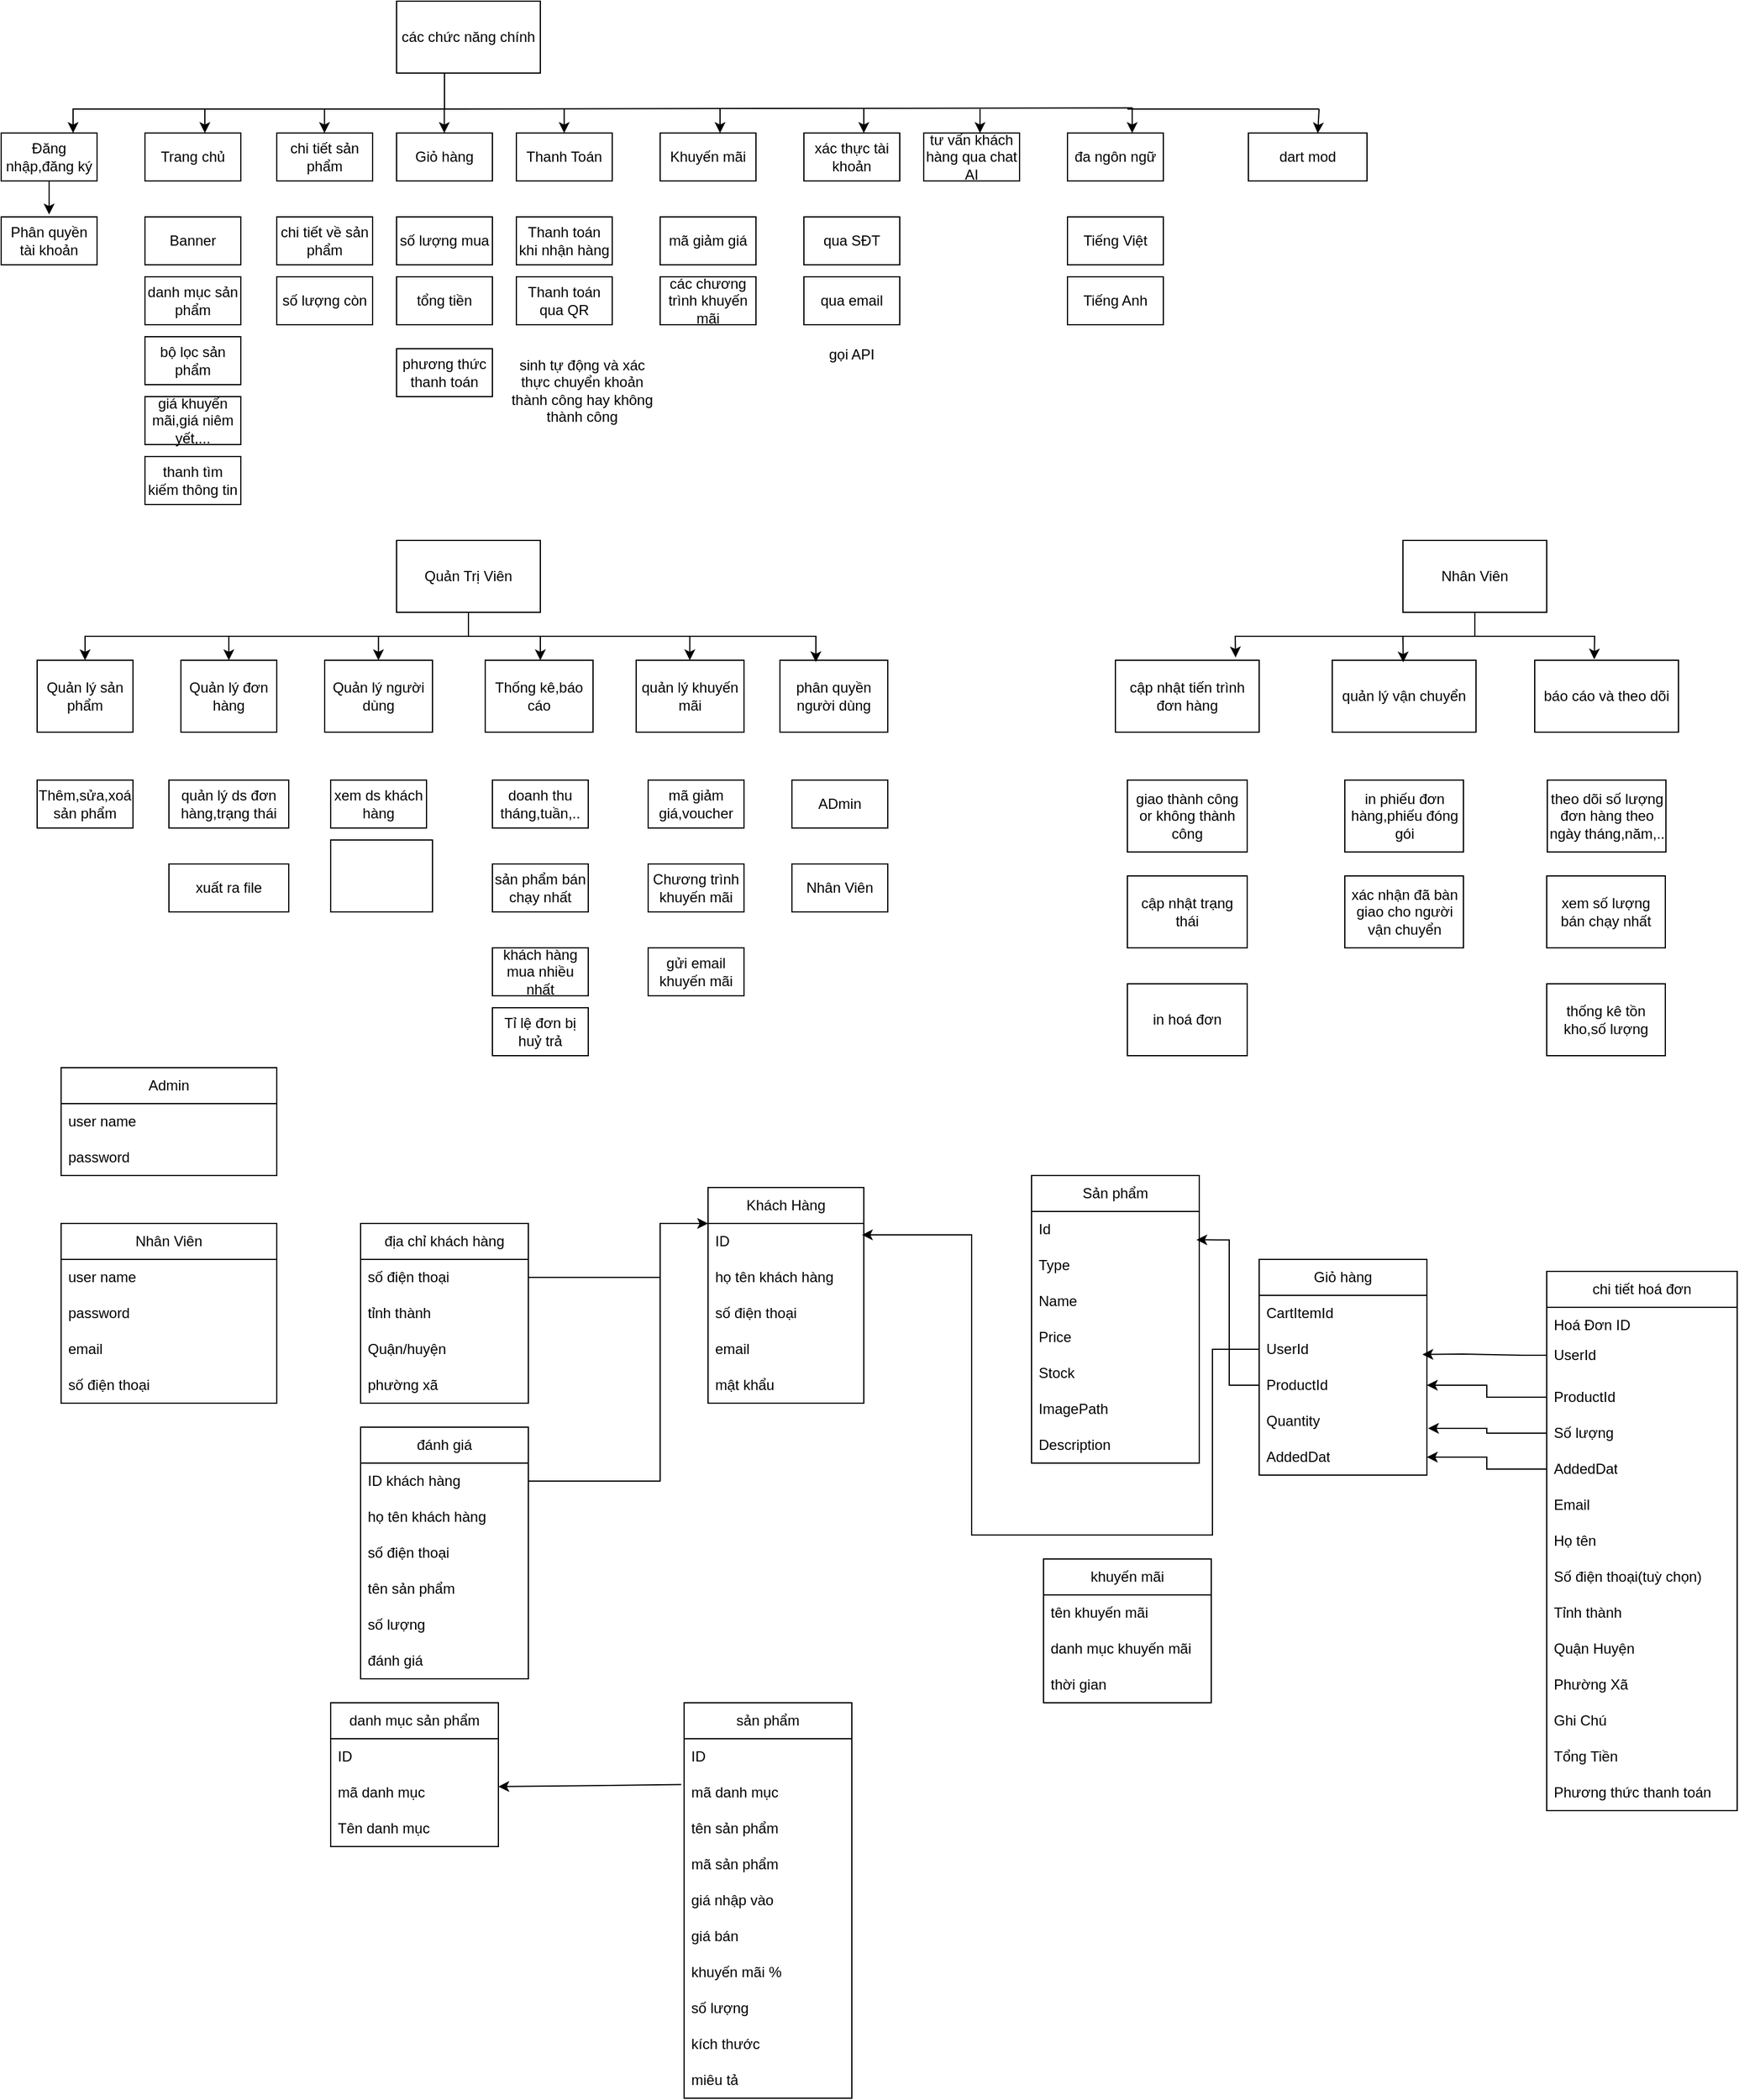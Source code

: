<mxfile version="27.0.5">
  <diagram name="Trang-1" id="DA8XxobaJN7e4e3qjVVK">
    <mxGraphModel dx="973" dy="526" grid="1" gridSize="10" guides="1" tooltips="1" connect="1" arrows="1" fold="1" page="1" pageScale="1" pageWidth="827" pageHeight="1169" math="0" shadow="0">
      <root>
        <mxCell id="0" />
        <mxCell id="1" parent="0" />
        <mxCell id="ikc5uOmZfoEPTO79Nt4_-1" value="các chức năng chính" style="rounded=0;whiteSpace=wrap;html=1;" parent="1" vertex="1">
          <mxGeometry x="340" y="90" width="120" height="60" as="geometry" />
        </mxCell>
        <mxCell id="ikc5uOmZfoEPTO79Nt4_-2" value="Đăng nhập,đăng ký" style="rounded=0;whiteSpace=wrap;html=1;" parent="1" vertex="1">
          <mxGeometry x="10" y="200" width="80" height="40" as="geometry" />
        </mxCell>
        <mxCell id="ikc5uOmZfoEPTO79Nt4_-3" value="" style="endArrow=classic;html=1;rounded=0;entryX=0.75;entryY=0;entryDx=0;entryDy=0;exitX=0.25;exitY=1;exitDx=0;exitDy=0;" parent="1" target="ikc5uOmZfoEPTO79Nt4_-2" edge="1">
          <mxGeometry width="50" height="50" relative="1" as="geometry">
            <mxPoint x="380" y="150" as="sourcePoint" />
            <mxPoint x="70" y="180" as="targetPoint" />
            <Array as="points">
              <mxPoint x="380" y="180" />
              <mxPoint x="70" y="180" />
            </Array>
          </mxGeometry>
        </mxCell>
        <mxCell id="ikc5uOmZfoEPTO79Nt4_-5" value="Phân quyền tài khoản" style="rounded=0;whiteSpace=wrap;html=1;" parent="1" vertex="1">
          <mxGeometry x="10" y="270" width="80" height="40" as="geometry" />
        </mxCell>
        <mxCell id="ikc5uOmZfoEPTO79Nt4_-6" value="" style="endArrow=classic;html=1;rounded=0;exitX=0.5;exitY=1;exitDx=0;exitDy=0;" parent="1" source="ikc5uOmZfoEPTO79Nt4_-2" edge="1">
          <mxGeometry width="50" height="50" relative="1" as="geometry">
            <mxPoint x="50" y="260" as="sourcePoint" />
            <mxPoint x="50" y="268" as="targetPoint" />
          </mxGeometry>
        </mxCell>
        <mxCell id="ikc5uOmZfoEPTO79Nt4_-7" value="Trang chủ" style="rounded=0;whiteSpace=wrap;html=1;" parent="1" vertex="1">
          <mxGeometry x="130" y="200" width="80" height="40" as="geometry" />
        </mxCell>
        <mxCell id="ikc5uOmZfoEPTO79Nt4_-9" value="" style="endArrow=classic;html=1;rounded=0;exitX=0.5;exitY=1;exitDx=0;exitDy=0;" parent="1" edge="1">
          <mxGeometry width="50" height="50" relative="1" as="geometry">
            <mxPoint x="180" y="180" as="sourcePoint" />
            <mxPoint x="180" y="200" as="targetPoint" />
          </mxGeometry>
        </mxCell>
        <mxCell id="ikc5uOmZfoEPTO79Nt4_-10" value="Banner" style="rounded=0;whiteSpace=wrap;html=1;" parent="1" vertex="1">
          <mxGeometry x="130" y="270" width="80" height="40" as="geometry" />
        </mxCell>
        <mxCell id="ikc5uOmZfoEPTO79Nt4_-11" value="danh mục sản phẩm" style="rounded=0;whiteSpace=wrap;html=1;" parent="1" vertex="1">
          <mxGeometry x="130" y="320" width="80" height="40" as="geometry" />
        </mxCell>
        <mxCell id="ikc5uOmZfoEPTO79Nt4_-12" value="bộ lọc sản phẩm" style="rounded=0;whiteSpace=wrap;html=1;" parent="1" vertex="1">
          <mxGeometry x="130" y="370" width="80" height="40" as="geometry" />
        </mxCell>
        <mxCell id="ikc5uOmZfoEPTO79Nt4_-13" value="thanh tìm kiếm thông tin" style="rounded=0;whiteSpace=wrap;html=1;" parent="1" vertex="1">
          <mxGeometry x="130" y="470" width="80" height="40" as="geometry" />
        </mxCell>
        <mxCell id="ikc5uOmZfoEPTO79Nt4_-14" value="chi tiết sản phẩm" style="rounded=0;whiteSpace=wrap;html=1;" parent="1" vertex="1">
          <mxGeometry x="240" y="200" width="80" height="40" as="geometry" />
        </mxCell>
        <mxCell id="ikc5uOmZfoEPTO79Nt4_-15" value="chi tiết về sản phẩm" style="rounded=0;whiteSpace=wrap;html=1;" parent="1" vertex="1">
          <mxGeometry x="240" y="270" width="80" height="40" as="geometry" />
        </mxCell>
        <mxCell id="ikc5uOmZfoEPTO79Nt4_-16" value="giá khuyến mãi,giá niêm yết,..." style="rounded=0;whiteSpace=wrap;html=1;" parent="1" vertex="1">
          <mxGeometry x="130" y="420" width="80" height="40" as="geometry" />
        </mxCell>
        <mxCell id="ikc5uOmZfoEPTO79Nt4_-17" value="số lượng còn" style="rounded=0;whiteSpace=wrap;html=1;" parent="1" vertex="1">
          <mxGeometry x="240" y="320" width="80" height="40" as="geometry" />
        </mxCell>
        <mxCell id="ikc5uOmZfoEPTO79Nt4_-19" value="Thanh Toán" style="rounded=0;whiteSpace=wrap;html=1;" parent="1" vertex="1">
          <mxGeometry x="440" y="200" width="80" height="40" as="geometry" />
        </mxCell>
        <mxCell id="ikc5uOmZfoEPTO79Nt4_-20" value="Thanh toán khi nhận hàng" style="rounded=0;whiteSpace=wrap;html=1;" parent="1" vertex="1">
          <mxGeometry x="440" y="270" width="80" height="40" as="geometry" />
        </mxCell>
        <mxCell id="ikc5uOmZfoEPTO79Nt4_-21" value="Thanh toán qua QR" style="rounded=0;whiteSpace=wrap;html=1;" parent="1" vertex="1">
          <mxGeometry x="440" y="320" width="80" height="40" as="geometry" />
        </mxCell>
        <mxCell id="ikc5uOmZfoEPTO79Nt4_-22" value="Giỏ hàng" style="rounded=0;whiteSpace=wrap;html=1;" parent="1" vertex="1">
          <mxGeometry x="340" y="200" width="80" height="40" as="geometry" />
        </mxCell>
        <mxCell id="ikc5uOmZfoEPTO79Nt4_-23" value="số lượng mua" style="rounded=0;whiteSpace=wrap;html=1;" parent="1" vertex="1">
          <mxGeometry x="340" y="270" width="80" height="40" as="geometry" />
        </mxCell>
        <mxCell id="ikc5uOmZfoEPTO79Nt4_-24" value="tổng tiền" style="rounded=0;whiteSpace=wrap;html=1;" parent="1" vertex="1">
          <mxGeometry x="340" y="320" width="80" height="40" as="geometry" />
        </mxCell>
        <mxCell id="ikc5uOmZfoEPTO79Nt4_-25" value="phương thức thanh toán" style="rounded=0;whiteSpace=wrap;html=1;" parent="1" vertex="1">
          <mxGeometry x="340" y="380" width="80" height="40" as="geometry" />
        </mxCell>
        <mxCell id="ikc5uOmZfoEPTO79Nt4_-26" value="" style="endArrow=classic;html=1;rounded=0;exitX=0.5;exitY=1;exitDx=0;exitDy=0;" parent="1" edge="1">
          <mxGeometry width="50" height="50" relative="1" as="geometry">
            <mxPoint x="279.83" y="180" as="sourcePoint" />
            <mxPoint x="279.83" y="200" as="targetPoint" />
          </mxGeometry>
        </mxCell>
        <mxCell id="ikc5uOmZfoEPTO79Nt4_-27" value="" style="endArrow=classic;html=1;rounded=0;exitX=0.5;exitY=1;exitDx=0;exitDy=0;" parent="1" edge="1">
          <mxGeometry width="50" height="50" relative="1" as="geometry">
            <mxPoint x="379.83" y="180" as="sourcePoint" />
            <mxPoint x="379.83" y="200" as="targetPoint" />
          </mxGeometry>
        </mxCell>
        <mxCell id="ikc5uOmZfoEPTO79Nt4_-28" value="" style="endArrow=classic;html=1;rounded=0;entryX=0.625;entryY=0.025;entryDx=0;entryDy=0;entryPerimeter=0;" parent="1" edge="1">
          <mxGeometry width="50" height="50" relative="1" as="geometry">
            <mxPoint x="380" y="180" as="sourcePoint" />
            <mxPoint x="954" y="200" as="targetPoint" />
            <Array as="points">
              <mxPoint x="954" y="179" />
            </Array>
          </mxGeometry>
        </mxCell>
        <mxCell id="ikc5uOmZfoEPTO79Nt4_-29" value="" style="endArrow=classic;html=1;rounded=0;exitX=0.5;exitY=1;exitDx=0;exitDy=0;" parent="1" edge="1">
          <mxGeometry width="50" height="50" relative="1" as="geometry">
            <mxPoint x="479.9" y="180" as="sourcePoint" />
            <mxPoint x="479.9" y="200" as="targetPoint" />
          </mxGeometry>
        </mxCell>
        <mxCell id="ikc5uOmZfoEPTO79Nt4_-30" value="Khuyến mãi" style="rounded=0;whiteSpace=wrap;html=1;" parent="1" vertex="1">
          <mxGeometry x="560" y="200" width="80" height="40" as="geometry" />
        </mxCell>
        <mxCell id="ikc5uOmZfoEPTO79Nt4_-31" value="mã giảm giá" style="rounded=0;whiteSpace=wrap;html=1;" parent="1" vertex="1">
          <mxGeometry x="560" y="270" width="80" height="40" as="geometry" />
        </mxCell>
        <mxCell id="ikc5uOmZfoEPTO79Nt4_-32" value="các chương trình khuyến mãi" style="rounded=0;whiteSpace=wrap;html=1;" parent="1" vertex="1">
          <mxGeometry x="560" y="320" width="80" height="40" as="geometry" />
        </mxCell>
        <mxCell id="ikc5uOmZfoEPTO79Nt4_-33" value="" style="endArrow=classic;html=1;rounded=0;exitX=0.5;exitY=1;exitDx=0;exitDy=0;" parent="1" edge="1">
          <mxGeometry width="50" height="50" relative="1" as="geometry">
            <mxPoint x="610" y="180" as="sourcePoint" />
            <mxPoint x="610" y="200" as="targetPoint" />
          </mxGeometry>
        </mxCell>
        <mxCell id="ikc5uOmZfoEPTO79Nt4_-34" value="xác thực tài khoản" style="rounded=0;whiteSpace=wrap;html=1;" parent="1" vertex="1">
          <mxGeometry x="680" y="200" width="80" height="40" as="geometry" />
        </mxCell>
        <mxCell id="ikc5uOmZfoEPTO79Nt4_-35" value="tư vấn khách hàng qua chat AI" style="rounded=0;whiteSpace=wrap;html=1;" parent="1" vertex="1">
          <mxGeometry x="780" y="200" width="80" height="40" as="geometry" />
        </mxCell>
        <mxCell id="ikc5uOmZfoEPTO79Nt4_-36" value="" style="endArrow=classic;html=1;rounded=0;exitX=0.5;exitY=1;exitDx=0;exitDy=0;" parent="1" edge="1">
          <mxGeometry width="50" height="50" relative="1" as="geometry">
            <mxPoint x="730" y="180" as="sourcePoint" />
            <mxPoint x="730" y="200" as="targetPoint" />
          </mxGeometry>
        </mxCell>
        <mxCell id="ikc5uOmZfoEPTO79Nt4_-37" value="qua SĐT" style="rounded=0;whiteSpace=wrap;html=1;" parent="1" vertex="1">
          <mxGeometry x="680" y="270" width="80" height="40" as="geometry" />
        </mxCell>
        <mxCell id="ikc5uOmZfoEPTO79Nt4_-38" value="qua email" style="rounded=0;whiteSpace=wrap;html=1;" parent="1" vertex="1">
          <mxGeometry x="680" y="320" width="80" height="40" as="geometry" />
        </mxCell>
        <mxCell id="ikc5uOmZfoEPTO79Nt4_-39" value="Quản Trị Viên" style="rounded=0;whiteSpace=wrap;html=1;" parent="1" vertex="1">
          <mxGeometry x="340" y="540" width="120" height="60" as="geometry" />
        </mxCell>
        <mxCell id="ikc5uOmZfoEPTO79Nt4_-40" value="Quản lý sản phẩm" style="rounded=0;whiteSpace=wrap;html=1;" parent="1" vertex="1">
          <mxGeometry x="40" y="640" width="80" height="60" as="geometry" />
        </mxCell>
        <mxCell id="ikc5uOmZfoEPTO79Nt4_-41" value="Quản lý đơn hàng" style="rounded=0;whiteSpace=wrap;html=1;" parent="1" vertex="1">
          <mxGeometry x="160" y="640" width="80" height="60" as="geometry" />
        </mxCell>
        <mxCell id="ikc5uOmZfoEPTO79Nt4_-42" value="Quản lý người dùng" style="rounded=0;whiteSpace=wrap;html=1;" parent="1" vertex="1">
          <mxGeometry x="280" y="640" width="90" height="60" as="geometry" />
        </mxCell>
        <mxCell id="ikc5uOmZfoEPTO79Nt4_-43" value="Thống kê,báo cáo" style="rounded=0;whiteSpace=wrap;html=1;" parent="1" vertex="1">
          <mxGeometry x="414" y="640" width="90" height="60" as="geometry" />
        </mxCell>
        <mxCell id="ikc5uOmZfoEPTO79Nt4_-44" value="Thêm,sửa,xoá sản phẩm" style="rounded=0;whiteSpace=wrap;html=1;" parent="1" vertex="1">
          <mxGeometry x="40" y="740" width="80" height="40" as="geometry" />
        </mxCell>
        <mxCell id="ikc5uOmZfoEPTO79Nt4_-45" value="quản lý ds đơn hàng,trạng thái" style="rounded=0;whiteSpace=wrap;html=1;" parent="1" vertex="1">
          <mxGeometry x="150" y="740" width="100" height="40" as="geometry" />
        </mxCell>
        <mxCell id="ikc5uOmZfoEPTO79Nt4_-46" value="xuất ra file" style="rounded=0;whiteSpace=wrap;html=1;" parent="1" vertex="1">
          <mxGeometry x="150" y="810" width="100" height="40" as="geometry" />
        </mxCell>
        <mxCell id="ikc5uOmZfoEPTO79Nt4_-47" value="xem ds khách hàng" style="rounded=0;whiteSpace=wrap;html=1;" parent="1" vertex="1">
          <mxGeometry x="285" y="740" width="80" height="40" as="geometry" />
        </mxCell>
        <mxCell id="ikc5uOmZfoEPTO79Nt4_-48" value="gửi email khuyến mãi" style="rounded=0;whiteSpace=wrap;html=1;" parent="1" vertex="1">
          <mxGeometry x="550" y="880" width="80" height="40" as="geometry" />
        </mxCell>
        <mxCell id="ikc5uOmZfoEPTO79Nt4_-49" value="phân quyền người dùng" style="rounded=0;whiteSpace=wrap;html=1;" parent="1" vertex="1">
          <mxGeometry x="660" y="640" width="90" height="60" as="geometry" />
        </mxCell>
        <mxCell id="ikc5uOmZfoEPTO79Nt4_-50" value="doanh thu tháng,tuần,.." style="rounded=0;whiteSpace=wrap;html=1;" parent="1" vertex="1">
          <mxGeometry x="420" y="740" width="80" height="40" as="geometry" />
        </mxCell>
        <mxCell id="ikc5uOmZfoEPTO79Nt4_-51" value="sản phẩm bán chạy nhất" style="rounded=0;whiteSpace=wrap;html=1;" parent="1" vertex="1">
          <mxGeometry x="420" y="810" width="80" height="40" as="geometry" />
        </mxCell>
        <mxCell id="ikc5uOmZfoEPTO79Nt4_-52" value="Tỉ lệ đơn bị huỷ trả" style="rounded=0;whiteSpace=wrap;html=1;" parent="1" vertex="1">
          <mxGeometry x="420" y="930" width="80" height="40" as="geometry" />
        </mxCell>
        <mxCell id="ikc5uOmZfoEPTO79Nt4_-53" value="khách hàng mua nhiều nhất" style="rounded=0;whiteSpace=wrap;html=1;" parent="1" vertex="1">
          <mxGeometry x="420" y="880" width="80" height="40" as="geometry" />
        </mxCell>
        <mxCell id="ikc5uOmZfoEPTO79Nt4_-54" value="quản lý khuyến mãi" style="rounded=0;whiteSpace=wrap;html=1;" parent="1" vertex="1">
          <mxGeometry x="540" y="640" width="90" height="60" as="geometry" />
        </mxCell>
        <mxCell id="ikc5uOmZfoEPTO79Nt4_-55" value="mã giảm giá,voucher" style="rounded=0;whiteSpace=wrap;html=1;" parent="1" vertex="1">
          <mxGeometry x="550" y="740" width="80" height="40" as="geometry" />
        </mxCell>
        <mxCell id="ikc5uOmZfoEPTO79Nt4_-56" value="đa ngôn ngữ" style="rounded=0;whiteSpace=wrap;html=1;" parent="1" vertex="1">
          <mxGeometry x="900" y="200" width="80" height="40" as="geometry" />
        </mxCell>
        <mxCell id="ikc5uOmZfoEPTO79Nt4_-57" value="" style="endArrow=classic;html=1;rounded=0;exitX=0.5;exitY=1;exitDx=0;exitDy=0;" parent="1" edge="1">
          <mxGeometry width="50" height="50" relative="1" as="geometry">
            <mxPoint x="827" y="180" as="sourcePoint" />
            <mxPoint x="827" y="200" as="targetPoint" />
          </mxGeometry>
        </mxCell>
        <mxCell id="ikc5uOmZfoEPTO79Nt4_-58" value="Tiếng Việt" style="rounded=0;whiteSpace=wrap;html=1;" parent="1" vertex="1">
          <mxGeometry x="900" y="270" width="80" height="40" as="geometry" />
        </mxCell>
        <mxCell id="ikc5uOmZfoEPTO79Nt4_-59" value="Tiếng Anh" style="rounded=0;whiteSpace=wrap;html=1;" parent="1" vertex="1">
          <mxGeometry x="900" y="320" width="80" height="40" as="geometry" />
        </mxCell>
        <mxCell id="ikc5uOmZfoEPTO79Nt4_-60" value="" style="endArrow=classic;html=1;rounded=0;entryX=0.5;entryY=0;entryDx=0;entryDy=0;" parent="1" target="ikc5uOmZfoEPTO79Nt4_-40" edge="1">
          <mxGeometry width="50" height="50" relative="1" as="geometry">
            <mxPoint x="400" y="600" as="sourcePoint" />
            <mxPoint x="80" y="620" as="targetPoint" />
            <Array as="points">
              <mxPoint x="400" y="620" />
              <mxPoint x="80" y="620" />
            </Array>
          </mxGeometry>
        </mxCell>
        <mxCell id="ikc5uOmZfoEPTO79Nt4_-61" value="" style="endArrow=classic;html=1;rounded=0;entryX=0.333;entryY=0.026;entryDx=0;entryDy=0;entryPerimeter=0;" parent="1" target="ikc5uOmZfoEPTO79Nt4_-49" edge="1">
          <mxGeometry width="50" height="50" relative="1" as="geometry">
            <mxPoint x="400" y="620" as="sourcePoint" />
            <mxPoint x="720" y="620" as="targetPoint" />
            <Array as="points">
              <mxPoint x="690" y="620" />
            </Array>
          </mxGeometry>
        </mxCell>
        <mxCell id="ikc5uOmZfoEPTO79Nt4_-62" value="" style="endArrow=classic;html=1;rounded=0;" parent="1" target="ikc5uOmZfoEPTO79Nt4_-41" edge="1">
          <mxGeometry width="50" height="50" relative="1" as="geometry">
            <mxPoint x="200" y="620" as="sourcePoint" />
            <mxPoint x="250" y="570" as="targetPoint" />
          </mxGeometry>
        </mxCell>
        <mxCell id="ikc5uOmZfoEPTO79Nt4_-63" value="" style="endArrow=classic;html=1;rounded=0;" parent="1" edge="1">
          <mxGeometry width="50" height="50" relative="1" as="geometry">
            <mxPoint x="324.89" y="620" as="sourcePoint" />
            <mxPoint x="324.89" y="640" as="targetPoint" />
          </mxGeometry>
        </mxCell>
        <mxCell id="ikc5uOmZfoEPTO79Nt4_-65" value="" style="endArrow=classic;html=1;rounded=0;" parent="1" edge="1">
          <mxGeometry width="50" height="50" relative="1" as="geometry">
            <mxPoint x="460" y="620" as="sourcePoint" />
            <mxPoint x="460" y="640" as="targetPoint" />
          </mxGeometry>
        </mxCell>
        <mxCell id="ikc5uOmZfoEPTO79Nt4_-66" value="" style="endArrow=classic;html=1;rounded=0;" parent="1" edge="1">
          <mxGeometry width="50" height="50" relative="1" as="geometry">
            <mxPoint x="584.76" y="620" as="sourcePoint" />
            <mxPoint x="584.76" y="640" as="targetPoint" />
          </mxGeometry>
        </mxCell>
        <mxCell id="ikc5uOmZfoEPTO79Nt4_-67" value="ADmin" style="rounded=0;whiteSpace=wrap;html=1;" parent="1" vertex="1">
          <mxGeometry x="670" y="740" width="80" height="40" as="geometry" />
        </mxCell>
        <mxCell id="ikc5uOmZfoEPTO79Nt4_-68" value="Nhân Viên" style="rounded=0;whiteSpace=wrap;html=1;" parent="1" vertex="1">
          <mxGeometry x="670" y="810" width="80" height="40" as="geometry" />
        </mxCell>
        <mxCell id="ikc5uOmZfoEPTO79Nt4_-69" value="Chương trình khuyến mãi" style="rounded=0;whiteSpace=wrap;html=1;" parent="1" vertex="1">
          <mxGeometry x="550" y="810" width="80" height="40" as="geometry" />
        </mxCell>
        <mxCell id="ikc5uOmZfoEPTO79Nt4_-71" value="Nhân Viên" style="rounded=0;whiteSpace=wrap;html=1;" parent="1" vertex="1">
          <mxGeometry x="1180" y="540" width="120" height="60" as="geometry" />
        </mxCell>
        <mxCell id="ikc5uOmZfoEPTO79Nt4_-72" value="cập nhật tiến trình đơn hàng" style="rounded=0;whiteSpace=wrap;html=1;" parent="1" vertex="1">
          <mxGeometry x="940" y="640" width="120" height="60" as="geometry" />
        </mxCell>
        <mxCell id="ikc5uOmZfoEPTO79Nt4_-73" value="giao thành công or không thành công" style="rounded=0;whiteSpace=wrap;html=1;" parent="1" vertex="1">
          <mxGeometry x="950" y="740" width="100" height="60" as="geometry" />
        </mxCell>
        <mxCell id="ikc5uOmZfoEPTO79Nt4_-74" value="cập nhật trạng thái" style="rounded=0;whiteSpace=wrap;html=1;" parent="1" vertex="1">
          <mxGeometry x="950" y="820" width="100" height="60" as="geometry" />
        </mxCell>
        <mxCell id="ikc5uOmZfoEPTO79Nt4_-75" value="in hoá đơn" style="rounded=0;whiteSpace=wrap;html=1;" parent="1" vertex="1">
          <mxGeometry x="950" y="910" width="100" height="60" as="geometry" />
        </mxCell>
        <mxCell id="ikc5uOmZfoEPTO79Nt4_-76" value="quản lý vận chuyển" style="rounded=0;whiteSpace=wrap;html=1;" parent="1" vertex="1">
          <mxGeometry x="1121" y="640" width="120" height="60" as="geometry" />
        </mxCell>
        <mxCell id="ikc5uOmZfoEPTO79Nt4_-77" value="in phiếu đơn hàng,phiếu đóng gói" style="rounded=0;whiteSpace=wrap;html=1;" parent="1" vertex="1">
          <mxGeometry x="1131.5" y="740" width="99" height="60" as="geometry" />
        </mxCell>
        <mxCell id="ikc5uOmZfoEPTO79Nt4_-78" value="xác nhận đã bàn giao cho người vận chuyển" style="rounded=0;whiteSpace=wrap;html=1;" parent="1" vertex="1">
          <mxGeometry x="1131.5" y="820" width="99" height="60" as="geometry" />
        </mxCell>
        <mxCell id="ikc5uOmZfoEPTO79Nt4_-79" value="báo cáo và theo dõi" style="rounded=0;whiteSpace=wrap;html=1;" parent="1" vertex="1">
          <mxGeometry x="1290" y="640" width="120" height="60" as="geometry" />
        </mxCell>
        <mxCell id="ikc5uOmZfoEPTO79Nt4_-80" value="theo dõi số lượng đơn hàng theo ngày tháng,năm,.." style="rounded=0;whiteSpace=wrap;html=1;" parent="1" vertex="1">
          <mxGeometry x="1300.5" y="740" width="99" height="60" as="geometry" />
        </mxCell>
        <mxCell id="ikc5uOmZfoEPTO79Nt4_-81" value="xem số lượng bán chạy nhất" style="rounded=0;whiteSpace=wrap;html=1;" parent="1" vertex="1">
          <mxGeometry x="1300" y="820" width="99" height="60" as="geometry" />
        </mxCell>
        <mxCell id="ikc5uOmZfoEPTO79Nt4_-82" value="thống kê tồn kho,số lượng" style="rounded=0;whiteSpace=wrap;html=1;" parent="1" vertex="1">
          <mxGeometry x="1300" y="910" width="99" height="60" as="geometry" />
        </mxCell>
        <mxCell id="ikc5uOmZfoEPTO79Nt4_-83" value="" style="endArrow=classic;html=1;rounded=0;entryX=0.414;entryY=-0.012;entryDx=0;entryDy=0;entryPerimeter=0;" parent="1" target="ikc5uOmZfoEPTO79Nt4_-79" edge="1">
          <mxGeometry width="50" height="50" relative="1" as="geometry">
            <mxPoint x="1240" y="600" as="sourcePoint" />
            <mxPoint x="1360" y="620" as="targetPoint" />
            <Array as="points">
              <mxPoint x="1240" y="620" />
              <mxPoint x="1340" y="620" />
            </Array>
          </mxGeometry>
        </mxCell>
        <mxCell id="ikc5uOmZfoEPTO79Nt4_-84" value="" style="endArrow=classic;html=1;rounded=0;entryX=0.836;entryY=-0.04;entryDx=0;entryDy=0;entryPerimeter=0;" parent="1" target="ikc5uOmZfoEPTO79Nt4_-72" edge="1">
          <mxGeometry width="50" height="50" relative="1" as="geometry">
            <mxPoint x="1240" y="620" as="sourcePoint" />
            <mxPoint x="1090" y="570" as="targetPoint" />
            <Array as="points">
              <mxPoint x="1040" y="620" />
            </Array>
          </mxGeometry>
        </mxCell>
        <mxCell id="ikc5uOmZfoEPTO79Nt4_-85" value="" style="endArrow=classic;html=1;rounded=0;entryX=0.494;entryY=0.03;entryDx=0;entryDy=0;entryPerimeter=0;" parent="1" target="ikc5uOmZfoEPTO79Nt4_-76" edge="1">
          <mxGeometry width="50" height="50" relative="1" as="geometry">
            <mxPoint x="1180" y="620" as="sourcePoint" />
            <mxPoint x="1230" y="570" as="targetPoint" />
          </mxGeometry>
        </mxCell>
        <mxCell id="W02pxW-qAXMvUbgBjjta-2" value="Admin" style="swimlane;fontStyle=0;childLayout=stackLayout;horizontal=1;startSize=30;horizontalStack=0;resizeParent=1;resizeParentMax=0;resizeLast=0;collapsible=1;marginBottom=0;whiteSpace=wrap;html=1;" parent="1" vertex="1">
          <mxGeometry x="60" y="980" width="180" height="90" as="geometry" />
        </mxCell>
        <mxCell id="W02pxW-qAXMvUbgBjjta-3" value="user name" style="text;strokeColor=none;fillColor=none;align=left;verticalAlign=middle;spacingLeft=4;spacingRight=4;overflow=hidden;points=[[0,0.5],[1,0.5]];portConstraint=eastwest;rotatable=0;whiteSpace=wrap;html=1;" parent="W02pxW-qAXMvUbgBjjta-2" vertex="1">
          <mxGeometry y="30" width="180" height="30" as="geometry" />
        </mxCell>
        <mxCell id="W02pxW-qAXMvUbgBjjta-4" value="password" style="text;strokeColor=none;fillColor=none;align=left;verticalAlign=middle;spacingLeft=4;spacingRight=4;overflow=hidden;points=[[0,0.5],[1,0.5]];portConstraint=eastwest;rotatable=0;whiteSpace=wrap;html=1;" parent="W02pxW-qAXMvUbgBjjta-2" vertex="1">
          <mxGeometry y="60" width="180" height="30" as="geometry" />
        </mxCell>
        <mxCell id="W02pxW-qAXMvUbgBjjta-6" value="Nhân Viên" style="swimlane;fontStyle=0;childLayout=stackLayout;horizontal=1;startSize=30;horizontalStack=0;resizeParent=1;resizeParentMax=0;resizeLast=0;collapsible=1;marginBottom=0;whiteSpace=wrap;html=1;" parent="1" vertex="1">
          <mxGeometry x="60" y="1110" width="180" height="150" as="geometry" />
        </mxCell>
        <mxCell id="W02pxW-qAXMvUbgBjjta-7" value="user name" style="text;strokeColor=none;fillColor=none;align=left;verticalAlign=middle;spacingLeft=4;spacingRight=4;overflow=hidden;points=[[0,0.5],[1,0.5]];portConstraint=eastwest;rotatable=0;whiteSpace=wrap;html=1;" parent="W02pxW-qAXMvUbgBjjta-6" vertex="1">
          <mxGeometry y="30" width="180" height="30" as="geometry" />
        </mxCell>
        <mxCell id="W02pxW-qAXMvUbgBjjta-8" value="password" style="text;strokeColor=none;fillColor=none;align=left;verticalAlign=middle;spacingLeft=4;spacingRight=4;overflow=hidden;points=[[0,0.5],[1,0.5]];portConstraint=eastwest;rotatable=0;whiteSpace=wrap;html=1;" parent="W02pxW-qAXMvUbgBjjta-6" vertex="1">
          <mxGeometry y="60" width="180" height="30" as="geometry" />
        </mxCell>
        <mxCell id="W02pxW-qAXMvUbgBjjta-13" value="email" style="text;strokeColor=none;fillColor=none;align=left;verticalAlign=middle;spacingLeft=4;spacingRight=4;overflow=hidden;points=[[0,0.5],[1,0.5]];portConstraint=eastwest;rotatable=0;whiteSpace=wrap;html=1;" parent="W02pxW-qAXMvUbgBjjta-6" vertex="1">
          <mxGeometry y="90" width="180" height="30" as="geometry" />
        </mxCell>
        <mxCell id="W02pxW-qAXMvUbgBjjta-9" value="số điện thoại" style="text;strokeColor=none;fillColor=none;align=left;verticalAlign=middle;spacingLeft=4;spacingRight=4;overflow=hidden;points=[[0,0.5],[1,0.5]];portConstraint=eastwest;rotatable=0;whiteSpace=wrap;html=1;" parent="W02pxW-qAXMvUbgBjjta-6" vertex="1">
          <mxGeometry y="120" width="180" height="30" as="geometry" />
        </mxCell>
        <mxCell id="W02pxW-qAXMvUbgBjjta-10" value="Khách Hàng" style="swimlane;fontStyle=0;childLayout=stackLayout;horizontal=1;startSize=30;horizontalStack=0;resizeParent=1;resizeParentMax=0;resizeLast=0;collapsible=1;marginBottom=0;whiteSpace=wrap;html=1;" parent="1" vertex="1">
          <mxGeometry x="600" y="1080" width="130" height="180" as="geometry" />
        </mxCell>
        <mxCell id="W02pxW-qAXMvUbgBjjta-11" value="ID" style="text;strokeColor=none;fillColor=none;align=left;verticalAlign=middle;spacingLeft=4;spacingRight=4;overflow=hidden;points=[[0,0.5],[1,0.5]];portConstraint=eastwest;rotatable=0;whiteSpace=wrap;html=1;" parent="W02pxW-qAXMvUbgBjjta-10" vertex="1">
          <mxGeometry y="30" width="130" height="30" as="geometry" />
        </mxCell>
        <mxCell id="W02pxW-qAXMvUbgBjjta-12" value="họ tên khách hàng" style="text;strokeColor=none;fillColor=none;align=left;verticalAlign=middle;spacingLeft=4;spacingRight=4;overflow=hidden;points=[[0,0.5],[1,0.5]];portConstraint=eastwest;rotatable=0;whiteSpace=wrap;html=1;" parent="W02pxW-qAXMvUbgBjjta-10" vertex="1">
          <mxGeometry y="60" width="130" height="30" as="geometry" />
        </mxCell>
        <mxCell id="W02pxW-qAXMvUbgBjjta-17" value="số điện thoại" style="text;strokeColor=none;fillColor=none;align=left;verticalAlign=middle;spacingLeft=4;spacingRight=4;overflow=hidden;points=[[0,0.5],[1,0.5]];portConstraint=eastwest;rotatable=0;whiteSpace=wrap;html=1;" parent="W02pxW-qAXMvUbgBjjta-10" vertex="1">
          <mxGeometry y="90" width="130" height="30" as="geometry" />
        </mxCell>
        <mxCell id="W02pxW-qAXMvUbgBjjta-16" value="email" style="text;strokeColor=none;fillColor=none;align=left;verticalAlign=middle;spacingLeft=4;spacingRight=4;overflow=hidden;points=[[0,0.5],[1,0.5]];portConstraint=eastwest;rotatable=0;whiteSpace=wrap;html=1;" parent="W02pxW-qAXMvUbgBjjta-10" vertex="1">
          <mxGeometry y="120" width="130" height="30" as="geometry" />
        </mxCell>
        <mxCell id="W02pxW-qAXMvUbgBjjta-15" value="mật khẩu" style="text;strokeColor=none;fillColor=none;align=left;verticalAlign=middle;spacingLeft=4;spacingRight=4;overflow=hidden;points=[[0,0.5],[1,0.5]];portConstraint=eastwest;rotatable=0;whiteSpace=wrap;html=1;" parent="W02pxW-qAXMvUbgBjjta-10" vertex="1">
          <mxGeometry y="150" width="130" height="30" as="geometry" />
        </mxCell>
        <mxCell id="W02pxW-qAXMvUbgBjjta-18" value="địa chỉ khách hàng" style="swimlane;fontStyle=0;childLayout=stackLayout;horizontal=1;startSize=30;horizontalStack=0;resizeParent=1;resizeParentMax=0;resizeLast=0;collapsible=1;marginBottom=0;whiteSpace=wrap;html=1;" parent="1" vertex="1">
          <mxGeometry x="310" y="1110" width="140" height="150" as="geometry" />
        </mxCell>
        <mxCell id="W02pxW-qAXMvUbgBjjta-19" value="số điện thoại" style="text;strokeColor=none;fillColor=none;align=left;verticalAlign=middle;spacingLeft=4;spacingRight=4;overflow=hidden;points=[[0,0.5],[1,0.5]];portConstraint=eastwest;rotatable=0;whiteSpace=wrap;html=1;" parent="W02pxW-qAXMvUbgBjjta-18" vertex="1">
          <mxGeometry y="30" width="140" height="30" as="geometry" />
        </mxCell>
        <mxCell id="W02pxW-qAXMvUbgBjjta-20" value="tỉnh thành" style="text;strokeColor=none;fillColor=none;align=left;verticalAlign=middle;spacingLeft=4;spacingRight=4;overflow=hidden;points=[[0,0.5],[1,0.5]];portConstraint=eastwest;rotatable=0;whiteSpace=wrap;html=1;" parent="W02pxW-qAXMvUbgBjjta-18" vertex="1">
          <mxGeometry y="60" width="140" height="30" as="geometry" />
        </mxCell>
        <mxCell id="W02pxW-qAXMvUbgBjjta-22" value="Quận/huyện" style="text;strokeColor=none;fillColor=none;align=left;verticalAlign=middle;spacingLeft=4;spacingRight=4;overflow=hidden;points=[[0,0.5],[1,0.5]];portConstraint=eastwest;rotatable=0;whiteSpace=wrap;html=1;" parent="W02pxW-qAXMvUbgBjjta-18" vertex="1">
          <mxGeometry y="90" width="140" height="30" as="geometry" />
        </mxCell>
        <mxCell id="W02pxW-qAXMvUbgBjjta-21" value="phường xã" style="text;strokeColor=none;fillColor=none;align=left;verticalAlign=middle;spacingLeft=4;spacingRight=4;overflow=hidden;points=[[0,0.5],[1,0.5]];portConstraint=eastwest;rotatable=0;whiteSpace=wrap;html=1;" parent="W02pxW-qAXMvUbgBjjta-18" vertex="1">
          <mxGeometry y="120" width="140" height="30" as="geometry" />
        </mxCell>
        <mxCell id="W02pxW-qAXMvUbgBjjta-24" value="danh mục sản phẩm" style="swimlane;fontStyle=0;childLayout=stackLayout;horizontal=1;startSize=30;horizontalStack=0;resizeParent=1;resizeParentMax=0;resizeLast=0;collapsible=1;marginBottom=0;whiteSpace=wrap;html=1;" parent="1" vertex="1">
          <mxGeometry x="285" y="1510" width="140" height="120" as="geometry" />
        </mxCell>
        <mxCell id="W02pxW-qAXMvUbgBjjta-25" value="ID" style="text;strokeColor=none;fillColor=none;align=left;verticalAlign=middle;spacingLeft=4;spacingRight=4;overflow=hidden;points=[[0,0.5],[1,0.5]];portConstraint=eastwest;rotatable=0;whiteSpace=wrap;html=1;" parent="W02pxW-qAXMvUbgBjjta-24" vertex="1">
          <mxGeometry y="30" width="140" height="30" as="geometry" />
        </mxCell>
        <mxCell id="W02pxW-qAXMvUbgBjjta-35" value="" style="endArrow=classic;html=1;rounded=0;exitX=-0.017;exitY=0.276;exitDx=0;exitDy=0;exitPerimeter=0;" parent="W02pxW-qAXMvUbgBjjta-24" source="W02pxW-qAXMvUbgBjjta-34" edge="1">
          <mxGeometry width="50" height="50" relative="1" as="geometry">
            <mxPoint x="90" y="120" as="sourcePoint" />
            <mxPoint x="140" y="70" as="targetPoint" />
          </mxGeometry>
        </mxCell>
        <mxCell id="W02pxW-qAXMvUbgBjjta-26" value="mã danh mục" style="text;strokeColor=none;fillColor=none;align=left;verticalAlign=middle;spacingLeft=4;spacingRight=4;overflow=hidden;points=[[0,0.5],[1,0.5]];portConstraint=eastwest;rotatable=0;whiteSpace=wrap;html=1;" parent="W02pxW-qAXMvUbgBjjta-24" vertex="1">
          <mxGeometry y="60" width="140" height="30" as="geometry" />
        </mxCell>
        <mxCell id="W02pxW-qAXMvUbgBjjta-27" value="Tên danh mục" style="text;strokeColor=none;fillColor=none;align=left;verticalAlign=middle;spacingLeft=4;spacingRight=4;overflow=hidden;points=[[0,0.5],[1,0.5]];portConstraint=eastwest;rotatable=0;whiteSpace=wrap;html=1;" parent="W02pxW-qAXMvUbgBjjta-24" vertex="1">
          <mxGeometry y="90" width="140" height="30" as="geometry" />
        </mxCell>
        <mxCell id="W02pxW-qAXMvUbgBjjta-28" value="sản phẩm" style="swimlane;fontStyle=0;childLayout=stackLayout;horizontal=1;startSize=30;horizontalStack=0;resizeParent=1;resizeParentMax=0;resizeLast=0;collapsible=1;marginBottom=0;whiteSpace=wrap;html=1;" parent="1" vertex="1">
          <mxGeometry x="580" y="1510" width="140" height="330" as="geometry" />
        </mxCell>
        <mxCell id="W02pxW-qAXMvUbgBjjta-29" value="ID" style="text;strokeColor=none;fillColor=none;align=left;verticalAlign=middle;spacingLeft=4;spacingRight=4;overflow=hidden;points=[[0,0.5],[1,0.5]];portConstraint=eastwest;rotatable=0;whiteSpace=wrap;html=1;" parent="W02pxW-qAXMvUbgBjjta-28" vertex="1">
          <mxGeometry y="30" width="140" height="30" as="geometry" />
        </mxCell>
        <mxCell id="W02pxW-qAXMvUbgBjjta-34" value="mã danh mục" style="text;strokeColor=none;fillColor=none;align=left;verticalAlign=middle;spacingLeft=4;spacingRight=4;overflow=hidden;points=[[0,0.5],[1,0.5]];portConstraint=eastwest;rotatable=0;whiteSpace=wrap;html=1;" parent="W02pxW-qAXMvUbgBjjta-28" vertex="1">
          <mxGeometry y="60" width="140" height="30" as="geometry" />
        </mxCell>
        <mxCell id="W02pxW-qAXMvUbgBjjta-30" value="tên sản phẩm" style="text;strokeColor=none;fillColor=none;align=left;verticalAlign=middle;spacingLeft=4;spacingRight=4;overflow=hidden;points=[[0,0.5],[1,0.5]];portConstraint=eastwest;rotatable=0;whiteSpace=wrap;html=1;" parent="W02pxW-qAXMvUbgBjjta-28" vertex="1">
          <mxGeometry y="90" width="140" height="30" as="geometry" />
        </mxCell>
        <mxCell id="W02pxW-qAXMvUbgBjjta-32" value="mã sản phẩm" style="text;strokeColor=none;fillColor=none;align=left;verticalAlign=middle;spacingLeft=4;spacingRight=4;overflow=hidden;points=[[0,0.5],[1,0.5]];portConstraint=eastwest;rotatable=0;whiteSpace=wrap;html=1;" parent="W02pxW-qAXMvUbgBjjta-28" vertex="1">
          <mxGeometry y="120" width="140" height="30" as="geometry" />
        </mxCell>
        <mxCell id="W02pxW-qAXMvUbgBjjta-31" value="giá nhập vào" style="text;strokeColor=none;fillColor=none;align=left;verticalAlign=middle;spacingLeft=4;spacingRight=4;overflow=hidden;points=[[0,0.5],[1,0.5]];portConstraint=eastwest;rotatable=0;whiteSpace=wrap;html=1;" parent="W02pxW-qAXMvUbgBjjta-28" vertex="1">
          <mxGeometry y="150" width="140" height="30" as="geometry" />
        </mxCell>
        <mxCell id="W02pxW-qAXMvUbgBjjta-65" value="giá bán" style="text;strokeColor=none;fillColor=none;align=left;verticalAlign=middle;spacingLeft=4;spacingRight=4;overflow=hidden;points=[[0,0.5],[1,0.5]];portConstraint=eastwest;rotatable=0;whiteSpace=wrap;html=1;" parent="W02pxW-qAXMvUbgBjjta-28" vertex="1">
          <mxGeometry y="180" width="140" height="30" as="geometry" />
        </mxCell>
        <mxCell id="W02pxW-qAXMvUbgBjjta-66" value="khuyến mãi %" style="text;strokeColor=none;fillColor=none;align=left;verticalAlign=middle;spacingLeft=4;spacingRight=4;overflow=hidden;points=[[0,0.5],[1,0.5]];portConstraint=eastwest;rotatable=0;whiteSpace=wrap;html=1;" parent="W02pxW-qAXMvUbgBjjta-28" vertex="1">
          <mxGeometry y="210" width="140" height="30" as="geometry" />
        </mxCell>
        <mxCell id="W02pxW-qAXMvUbgBjjta-33" value="số lượng" style="text;strokeColor=none;fillColor=none;align=left;verticalAlign=middle;spacingLeft=4;spacingRight=4;overflow=hidden;points=[[0,0.5],[1,0.5]];portConstraint=eastwest;rotatable=0;whiteSpace=wrap;html=1;" parent="W02pxW-qAXMvUbgBjjta-28" vertex="1">
          <mxGeometry y="240" width="140" height="30" as="geometry" />
        </mxCell>
        <mxCell id="W02pxW-qAXMvUbgBjjta-38" value="kích thước" style="text;strokeColor=none;fillColor=none;align=left;verticalAlign=middle;spacingLeft=4;spacingRight=4;overflow=hidden;points=[[0,0.5],[1,0.5]];portConstraint=eastwest;rotatable=0;whiteSpace=wrap;html=1;" parent="W02pxW-qAXMvUbgBjjta-28" vertex="1">
          <mxGeometry y="270" width="140" height="30" as="geometry" />
        </mxCell>
        <mxCell id="W02pxW-qAXMvUbgBjjta-39" value="miêu tả" style="text;strokeColor=none;fillColor=none;align=left;verticalAlign=middle;spacingLeft=4;spacingRight=4;overflow=hidden;points=[[0,0.5],[1,0.5]];portConstraint=eastwest;rotatable=0;whiteSpace=wrap;html=1;" parent="W02pxW-qAXMvUbgBjjta-28" vertex="1">
          <mxGeometry y="300" width="140" height="30" as="geometry" />
        </mxCell>
        <mxCell id="W02pxW-qAXMvUbgBjjta-40" value="Giỏ hàng" style="swimlane;fontStyle=0;childLayout=stackLayout;horizontal=1;startSize=30;horizontalStack=0;resizeParent=1;resizeParentMax=0;resizeLast=0;collapsible=1;marginBottom=0;whiteSpace=wrap;html=1;" parent="1" vertex="1">
          <mxGeometry x="1060" y="1140" width="140" height="180" as="geometry" />
        </mxCell>
        <mxCell id="W02pxW-qAXMvUbgBjjta-41" value="CartItemId" style="text;strokeColor=none;fillColor=none;align=left;verticalAlign=middle;spacingLeft=4;spacingRight=4;overflow=hidden;points=[[0,0.5],[1,0.5]];portConstraint=eastwest;rotatable=0;whiteSpace=wrap;html=1;" parent="W02pxW-qAXMvUbgBjjta-40" vertex="1">
          <mxGeometry y="30" width="140" height="30" as="geometry" />
        </mxCell>
        <mxCell id="W02pxW-qAXMvUbgBjjta-42" value="UserId" style="text;strokeColor=none;fillColor=none;align=left;verticalAlign=middle;spacingLeft=4;spacingRight=4;overflow=hidden;points=[[0,0.5],[1,0.5]];portConstraint=eastwest;rotatable=0;whiteSpace=wrap;html=1;" parent="W02pxW-qAXMvUbgBjjta-40" vertex="1">
          <mxGeometry y="60" width="140" height="30" as="geometry" />
        </mxCell>
        <mxCell id="58XynKgRiicklEbgBYOk-5" value="ProductId" style="text;strokeColor=none;fillColor=none;align=left;verticalAlign=middle;spacingLeft=4;spacingRight=4;overflow=hidden;points=[[0,0.5],[1,0.5]];portConstraint=eastwest;rotatable=0;whiteSpace=wrap;html=1;" parent="W02pxW-qAXMvUbgBjjta-40" vertex="1">
          <mxGeometry y="90" width="140" height="30" as="geometry" />
        </mxCell>
        <mxCell id="W02pxW-qAXMvUbgBjjta-44" value="Quantity" style="text;strokeColor=none;fillColor=none;align=left;verticalAlign=middle;spacingLeft=4;spacingRight=4;overflow=hidden;points=[[0,0.5],[1,0.5]];portConstraint=eastwest;rotatable=0;whiteSpace=wrap;html=1;" parent="W02pxW-qAXMvUbgBjjta-40" vertex="1">
          <mxGeometry y="120" width="140" height="30" as="geometry" />
        </mxCell>
        <mxCell id="W02pxW-qAXMvUbgBjjta-46" value="AddedDat" style="text;strokeColor=none;fillColor=none;align=left;verticalAlign=middle;spacingLeft=4;spacingRight=4;overflow=hidden;points=[[0,0.5],[1,0.5]];portConstraint=eastwest;rotatable=0;whiteSpace=wrap;html=1;" parent="W02pxW-qAXMvUbgBjjta-40" vertex="1">
          <mxGeometry y="150" width="140" height="30" as="geometry" />
        </mxCell>
        <mxCell id="W02pxW-qAXMvUbgBjjta-51" value="" style="endArrow=classic;html=1;rounded=0;exitX=1;exitY=0.5;exitDx=0;exitDy=0;" parent="1" source="W02pxW-qAXMvUbgBjjta-19" edge="1">
          <mxGeometry width="50" height="50" relative="1" as="geometry">
            <mxPoint x="550" y="1160" as="sourcePoint" />
            <mxPoint x="600" y="1110" as="targetPoint" />
            <Array as="points">
              <mxPoint x="560" y="1155" />
              <mxPoint x="560" y="1110" />
            </Array>
          </mxGeometry>
        </mxCell>
        <mxCell id="W02pxW-qAXMvUbgBjjta-52" value="khuyến mãi" style="swimlane;fontStyle=0;childLayout=stackLayout;horizontal=1;startSize=30;horizontalStack=0;resizeParent=1;resizeParentMax=0;resizeLast=0;collapsible=1;marginBottom=0;whiteSpace=wrap;html=1;" parent="1" vertex="1">
          <mxGeometry x="880" y="1390" width="140" height="120" as="geometry" />
        </mxCell>
        <mxCell id="W02pxW-qAXMvUbgBjjta-53" value="tên khuyến mãi" style="text;strokeColor=none;fillColor=none;align=left;verticalAlign=middle;spacingLeft=4;spacingRight=4;overflow=hidden;points=[[0,0.5],[1,0.5]];portConstraint=eastwest;rotatable=0;whiteSpace=wrap;html=1;" parent="W02pxW-qAXMvUbgBjjta-52" vertex="1">
          <mxGeometry y="30" width="140" height="30" as="geometry" />
        </mxCell>
        <mxCell id="W02pxW-qAXMvUbgBjjta-55" value="danh mục khuyến mãi" style="text;strokeColor=none;fillColor=none;align=left;verticalAlign=middle;spacingLeft=4;spacingRight=4;overflow=hidden;points=[[0,0.5],[1,0.5]];portConstraint=eastwest;rotatable=0;whiteSpace=wrap;html=1;" parent="W02pxW-qAXMvUbgBjjta-52" vertex="1">
          <mxGeometry y="60" width="140" height="30" as="geometry" />
        </mxCell>
        <mxCell id="W02pxW-qAXMvUbgBjjta-67" value="thời gian" style="text;strokeColor=none;fillColor=none;align=left;verticalAlign=middle;spacingLeft=4;spacingRight=4;overflow=hidden;points=[[0,0.5],[1,0.5]];portConstraint=eastwest;rotatable=0;whiteSpace=wrap;html=1;" parent="W02pxW-qAXMvUbgBjjta-52" vertex="1">
          <mxGeometry y="90" width="140" height="30" as="geometry" />
        </mxCell>
        <mxCell id="W02pxW-qAXMvUbgBjjta-56" value="chi tiết hoá đơn" style="swimlane;fontStyle=0;childLayout=stackLayout;horizontal=1;startSize=30;horizontalStack=0;resizeParent=1;resizeParentMax=0;resizeLast=0;collapsible=1;marginBottom=0;whiteSpace=wrap;html=1;" parent="1" vertex="1">
          <mxGeometry x="1300" y="1150" width="159" height="450" as="geometry" />
        </mxCell>
        <mxCell id="W02pxW-qAXMvUbgBjjta-57" value="Hoá Đơn ID" style="text;strokeColor=none;fillColor=none;align=left;verticalAlign=middle;spacingLeft=4;spacingRight=4;overflow=hidden;points=[[0,0.5],[1,0.5]];portConstraint=eastwest;rotatable=0;whiteSpace=wrap;html=1;" parent="W02pxW-qAXMvUbgBjjta-56" vertex="1">
          <mxGeometry y="30" width="159" height="30" as="geometry" />
        </mxCell>
        <mxCell id="W02pxW-qAXMvUbgBjjta-58" value="UserId&lt;div&gt;&lt;br&gt;&lt;/div&gt;" style="text;strokeColor=none;fillColor=none;align=left;verticalAlign=middle;spacingLeft=4;spacingRight=4;overflow=hidden;points=[[0,0.5],[1,0.5]];portConstraint=eastwest;rotatable=0;whiteSpace=wrap;html=1;" parent="W02pxW-qAXMvUbgBjjta-56" vertex="1">
          <mxGeometry y="60" width="159" height="30" as="geometry" />
        </mxCell>
        <mxCell id="58XynKgRiicklEbgBYOk-7" value="ProductId" style="text;strokeColor=none;fillColor=none;align=left;verticalAlign=middle;spacingLeft=4;spacingRight=4;overflow=hidden;points=[[0,0.5],[1,0.5]];portConstraint=eastwest;rotatable=0;whiteSpace=wrap;html=1;" parent="W02pxW-qAXMvUbgBjjta-56" vertex="1">
          <mxGeometry y="90" width="159" height="30" as="geometry" />
        </mxCell>
        <mxCell id="W02pxW-qAXMvUbgBjjta-59" value="Số lượng" style="text;strokeColor=none;fillColor=none;align=left;verticalAlign=middle;spacingLeft=4;spacingRight=4;overflow=hidden;points=[[0,0.5],[1,0.5]];portConstraint=eastwest;rotatable=0;whiteSpace=wrap;html=1;" parent="W02pxW-qAXMvUbgBjjta-56" vertex="1">
          <mxGeometry y="120" width="159" height="30" as="geometry" />
        </mxCell>
        <mxCell id="W02pxW-qAXMvUbgBjjta-60" value="AddedDat" style="text;strokeColor=none;fillColor=none;align=left;verticalAlign=middle;spacingLeft=4;spacingRight=4;overflow=hidden;points=[[0,0.5],[1,0.5]];portConstraint=eastwest;rotatable=0;whiteSpace=wrap;html=1;" parent="W02pxW-qAXMvUbgBjjta-56" vertex="1">
          <mxGeometry y="150" width="159" height="30" as="geometry" />
        </mxCell>
        <mxCell id="gxuAPtqxu4fLD9GMoKPZ-20" value="Email" style="text;strokeColor=none;fillColor=none;align=left;verticalAlign=middle;spacingLeft=4;spacingRight=4;overflow=hidden;points=[[0,0.5],[1,0.5]];portConstraint=eastwest;rotatable=0;whiteSpace=wrap;html=1;" vertex="1" parent="W02pxW-qAXMvUbgBjjta-56">
          <mxGeometry y="180" width="159" height="30" as="geometry" />
        </mxCell>
        <mxCell id="gxuAPtqxu4fLD9GMoKPZ-19" value="Họ tên" style="text;strokeColor=none;fillColor=none;align=left;verticalAlign=middle;spacingLeft=4;spacingRight=4;overflow=hidden;points=[[0,0.5],[1,0.5]];portConstraint=eastwest;rotatable=0;whiteSpace=wrap;html=1;" vertex="1" parent="W02pxW-qAXMvUbgBjjta-56">
          <mxGeometry y="210" width="159" height="30" as="geometry" />
        </mxCell>
        <mxCell id="W02pxW-qAXMvUbgBjjta-61" value="Số điện thoại(tuỳ chọn)" style="text;strokeColor=none;fillColor=none;align=left;verticalAlign=middle;spacingLeft=4;spacingRight=4;overflow=hidden;points=[[0,0.5],[1,0.5]];portConstraint=eastwest;rotatable=0;whiteSpace=wrap;html=1;" parent="W02pxW-qAXMvUbgBjjta-56" vertex="1">
          <mxGeometry y="240" width="159" height="30" as="geometry" />
        </mxCell>
        <mxCell id="W02pxW-qAXMvUbgBjjta-62" value="Tỉnh thành" style="text;strokeColor=none;fillColor=none;align=left;verticalAlign=middle;spacingLeft=4;spacingRight=4;overflow=hidden;points=[[0,0.5],[1,0.5]];portConstraint=eastwest;rotatable=0;whiteSpace=wrap;html=1;" parent="W02pxW-qAXMvUbgBjjta-56" vertex="1">
          <mxGeometry y="270" width="159" height="30" as="geometry" />
        </mxCell>
        <mxCell id="gxuAPtqxu4fLD9GMoKPZ-16" value="Quận Huyện" style="text;strokeColor=none;fillColor=none;align=left;verticalAlign=middle;spacingLeft=4;spacingRight=4;overflow=hidden;points=[[0,0.5],[1,0.5]];portConstraint=eastwest;rotatable=0;whiteSpace=wrap;html=1;" vertex="1" parent="W02pxW-qAXMvUbgBjjta-56">
          <mxGeometry y="300" width="159" height="30" as="geometry" />
        </mxCell>
        <mxCell id="gxuAPtqxu4fLD9GMoKPZ-17" value="Phường Xã" style="text;strokeColor=none;fillColor=none;align=left;verticalAlign=middle;spacingLeft=4;spacingRight=4;overflow=hidden;points=[[0,0.5],[1,0.5]];portConstraint=eastwest;rotatable=0;whiteSpace=wrap;html=1;" vertex="1" parent="W02pxW-qAXMvUbgBjjta-56">
          <mxGeometry y="330" width="159" height="30" as="geometry" />
        </mxCell>
        <mxCell id="W02pxW-qAXMvUbgBjjta-63" value="Ghi Chú" style="text;strokeColor=none;fillColor=none;align=left;verticalAlign=middle;spacingLeft=4;spacingRight=4;overflow=hidden;points=[[0,0.5],[1,0.5]];portConstraint=eastwest;rotatable=0;whiteSpace=wrap;html=1;" parent="W02pxW-qAXMvUbgBjjta-56" vertex="1">
          <mxGeometry y="360" width="159" height="30" as="geometry" />
        </mxCell>
        <mxCell id="gxuAPtqxu4fLD9GMoKPZ-18" value="Tổng Tiền" style="text;strokeColor=none;fillColor=none;align=left;verticalAlign=middle;spacingLeft=4;spacingRight=4;overflow=hidden;points=[[0,0.5],[1,0.5]];portConstraint=eastwest;rotatable=0;whiteSpace=wrap;html=1;" vertex="1" parent="W02pxW-qAXMvUbgBjjta-56">
          <mxGeometry y="390" width="159" height="30" as="geometry" />
        </mxCell>
        <mxCell id="gxuAPtqxu4fLD9GMoKPZ-21" value="Phương thức thanh toán" style="text;strokeColor=none;fillColor=none;align=left;verticalAlign=middle;spacingLeft=4;spacingRight=4;overflow=hidden;points=[[0,0.5],[1,0.5]];portConstraint=eastwest;rotatable=0;whiteSpace=wrap;html=1;" vertex="1" parent="W02pxW-qAXMvUbgBjjta-56">
          <mxGeometry y="420" width="159" height="30" as="geometry" />
        </mxCell>
        <mxCell id="W02pxW-qAXMvUbgBjjta-64" value="" style="endArrow=classic;html=1;rounded=0;entryX=0.989;entryY=0.956;entryDx=0;entryDy=0;exitX=0;exitY=0.333;exitDx=0;exitDy=0;exitPerimeter=0;entryPerimeter=0;" parent="1" edge="1" source="W02pxW-qAXMvUbgBjjta-58">
          <mxGeometry width="50" height="50" relative="1" as="geometry">
            <mxPoint x="1300.503" y="1210" as="sourcePoint" />
            <mxPoint x="1196.26" y="1219.34" as="targetPoint" />
            <Array as="points">
              <mxPoint x="1280" y="1220" />
              <mxPoint x="1230" y="1219" />
            </Array>
          </mxGeometry>
        </mxCell>
        <mxCell id="W02pxW-qAXMvUbgBjjta-68" value="đánh giá" style="swimlane;fontStyle=0;childLayout=stackLayout;horizontal=1;startSize=30;horizontalStack=0;resizeParent=1;resizeParentMax=0;resizeLast=0;collapsible=1;marginBottom=0;whiteSpace=wrap;html=1;" parent="1" vertex="1">
          <mxGeometry x="310" y="1280" width="140" height="210" as="geometry" />
        </mxCell>
        <mxCell id="W02pxW-qAXMvUbgBjjta-69" value="ID khách hàng" style="text;strokeColor=none;fillColor=none;align=left;verticalAlign=middle;spacingLeft=4;spacingRight=4;overflow=hidden;points=[[0,0.5],[1,0.5]];portConstraint=eastwest;rotatable=0;whiteSpace=wrap;html=1;" parent="W02pxW-qAXMvUbgBjjta-68" vertex="1">
          <mxGeometry y="30" width="140" height="30" as="geometry" />
        </mxCell>
        <mxCell id="W02pxW-qAXMvUbgBjjta-74" value="họ tên khách hàng" style="text;strokeColor=none;fillColor=none;align=left;verticalAlign=middle;spacingLeft=4;spacingRight=4;overflow=hidden;points=[[0,0.5],[1,0.5]];portConstraint=eastwest;rotatable=0;whiteSpace=wrap;html=1;" parent="W02pxW-qAXMvUbgBjjta-68" vertex="1">
          <mxGeometry y="60" width="140" height="30" as="geometry" />
        </mxCell>
        <mxCell id="W02pxW-qAXMvUbgBjjta-70" value="số điện thoại&amp;nbsp;" style="text;strokeColor=none;fillColor=none;align=left;verticalAlign=middle;spacingLeft=4;spacingRight=4;overflow=hidden;points=[[0,0.5],[1,0.5]];portConstraint=eastwest;rotatable=0;whiteSpace=wrap;html=1;" parent="W02pxW-qAXMvUbgBjjta-68" vertex="1">
          <mxGeometry y="90" width="140" height="30" as="geometry" />
        </mxCell>
        <mxCell id="W02pxW-qAXMvUbgBjjta-71" value="tên sản phẩm" style="text;strokeColor=none;fillColor=none;align=left;verticalAlign=middle;spacingLeft=4;spacingRight=4;overflow=hidden;points=[[0,0.5],[1,0.5]];portConstraint=eastwest;rotatable=0;whiteSpace=wrap;html=1;" parent="W02pxW-qAXMvUbgBjjta-68" vertex="1">
          <mxGeometry y="120" width="140" height="30" as="geometry" />
        </mxCell>
        <mxCell id="W02pxW-qAXMvUbgBjjta-72" value="số lượng" style="text;strokeColor=none;fillColor=none;align=left;verticalAlign=middle;spacingLeft=4;spacingRight=4;overflow=hidden;points=[[0,0.5],[1,0.5]];portConstraint=eastwest;rotatable=0;whiteSpace=wrap;html=1;" parent="W02pxW-qAXMvUbgBjjta-68" vertex="1">
          <mxGeometry y="150" width="140" height="30" as="geometry" />
        </mxCell>
        <mxCell id="W02pxW-qAXMvUbgBjjta-73" value="đánh giá" style="text;strokeColor=none;fillColor=none;align=left;verticalAlign=middle;spacingLeft=4;spacingRight=4;overflow=hidden;points=[[0,0.5],[1,0.5]];portConstraint=eastwest;rotatable=0;whiteSpace=wrap;html=1;" parent="W02pxW-qAXMvUbgBjjta-68" vertex="1">
          <mxGeometry y="180" width="140" height="30" as="geometry" />
        </mxCell>
        <mxCell id="W02pxW-qAXMvUbgBjjta-76" value="" style="endArrow=none;html=1;rounded=0;exitX=1;exitY=0.5;exitDx=0;exitDy=0;" parent="1" source="W02pxW-qAXMvUbgBjjta-69" edge="1">
          <mxGeometry width="50" height="50" relative="1" as="geometry">
            <mxPoint x="480" y="1310" as="sourcePoint" />
            <mxPoint x="560" y="1130" as="targetPoint" />
            <Array as="points">
              <mxPoint x="560" y="1325" />
            </Array>
          </mxGeometry>
        </mxCell>
        <mxCell id="58XynKgRiicklEbgBYOk-1" value="dart mod" style="rounded=0;whiteSpace=wrap;html=1;" parent="1" vertex="1">
          <mxGeometry x="1051" y="200" width="99" height="40" as="geometry" />
        </mxCell>
        <mxCell id="58XynKgRiicklEbgBYOk-2" value="sinh tự động và xác thực chuyển khoản thành công hay không thành công" style="text;html=1;align=center;verticalAlign=middle;whiteSpace=wrap;rounded=0;" parent="1" vertex="1">
          <mxGeometry x="430" y="400" width="130" height="30" as="geometry" />
        </mxCell>
        <mxCell id="58XynKgRiicklEbgBYOk-3" value="" style="rounded=0;whiteSpace=wrap;html=1;" parent="1" vertex="1">
          <mxGeometry x="285" y="790" width="85" height="60" as="geometry" />
        </mxCell>
        <mxCell id="58XynKgRiicklEbgBYOk-4" value="gọi API" style="text;html=1;align=center;verticalAlign=middle;whiteSpace=wrap;rounded=0;" parent="1" vertex="1">
          <mxGeometry x="680" y="370" width="80" height="30" as="geometry" />
        </mxCell>
        <mxCell id="58XynKgRiicklEbgBYOk-9" value="" style="endArrow=none;html=1;rounded=0;" parent="1" edge="1">
          <mxGeometry width="50" height="50" relative="1" as="geometry">
            <mxPoint x="950" y="180" as="sourcePoint" />
            <mxPoint x="1110" y="180" as="targetPoint" />
          </mxGeometry>
        </mxCell>
        <mxCell id="58XynKgRiicklEbgBYOk-10" value="" style="endArrow=classic;html=1;rounded=0;entryX=0.585;entryY=0.007;entryDx=0;entryDy=0;entryPerimeter=0;" parent="1" target="58XynKgRiicklEbgBYOk-1" edge="1">
          <mxGeometry width="50" height="50" relative="1" as="geometry">
            <mxPoint x="1110" y="180" as="sourcePoint" />
            <mxPoint x="1190" y="140" as="targetPoint" />
          </mxGeometry>
        </mxCell>
        <mxCell id="gxuAPtqxu4fLD9GMoKPZ-1" value="Sản phẩm" style="swimlane;fontStyle=0;childLayout=stackLayout;horizontal=1;startSize=30;horizontalStack=0;resizeParent=1;resizeParentMax=0;resizeLast=0;collapsible=1;marginBottom=0;whiteSpace=wrap;html=1;" vertex="1" parent="1">
          <mxGeometry x="870" y="1070" width="140" height="240" as="geometry" />
        </mxCell>
        <mxCell id="gxuAPtqxu4fLD9GMoKPZ-2" value="Id" style="text;strokeColor=none;fillColor=none;align=left;verticalAlign=middle;spacingLeft=4;spacingRight=4;overflow=hidden;points=[[0,0.5],[1,0.5]];portConstraint=eastwest;rotatable=0;whiteSpace=wrap;html=1;" vertex="1" parent="gxuAPtqxu4fLD9GMoKPZ-1">
          <mxGeometry y="30" width="140" height="30" as="geometry" />
        </mxCell>
        <mxCell id="gxuAPtqxu4fLD9GMoKPZ-3" value="Type" style="text;strokeColor=none;fillColor=none;align=left;verticalAlign=middle;spacingLeft=4;spacingRight=4;overflow=hidden;points=[[0,0.5],[1,0.5]];portConstraint=eastwest;rotatable=0;whiteSpace=wrap;html=1;" vertex="1" parent="gxuAPtqxu4fLD9GMoKPZ-1">
          <mxGeometry y="60" width="140" height="30" as="geometry" />
        </mxCell>
        <mxCell id="gxuAPtqxu4fLD9GMoKPZ-4" value="Name" style="text;strokeColor=none;fillColor=none;align=left;verticalAlign=middle;spacingLeft=4;spacingRight=4;overflow=hidden;points=[[0,0.5],[1,0.5]];portConstraint=eastwest;rotatable=0;whiteSpace=wrap;html=1;" vertex="1" parent="gxuAPtqxu4fLD9GMoKPZ-1">
          <mxGeometry y="90" width="140" height="30" as="geometry" />
        </mxCell>
        <mxCell id="gxuAPtqxu4fLD9GMoKPZ-7" value="Price" style="text;strokeColor=none;fillColor=none;align=left;verticalAlign=middle;spacingLeft=4;spacingRight=4;overflow=hidden;points=[[0,0.5],[1,0.5]];portConstraint=eastwest;rotatable=0;whiteSpace=wrap;html=1;" vertex="1" parent="gxuAPtqxu4fLD9GMoKPZ-1">
          <mxGeometry y="120" width="140" height="30" as="geometry" />
        </mxCell>
        <mxCell id="gxuAPtqxu4fLD9GMoKPZ-8" value="Stock" style="text;strokeColor=none;fillColor=none;align=left;verticalAlign=middle;spacingLeft=4;spacingRight=4;overflow=hidden;points=[[0,0.5],[1,0.5]];portConstraint=eastwest;rotatable=0;whiteSpace=wrap;html=1;" vertex="1" parent="gxuAPtqxu4fLD9GMoKPZ-1">
          <mxGeometry y="150" width="140" height="30" as="geometry" />
        </mxCell>
        <mxCell id="gxuAPtqxu4fLD9GMoKPZ-6" value="ImagePath" style="text;strokeColor=none;fillColor=none;align=left;verticalAlign=middle;spacingLeft=4;spacingRight=4;overflow=hidden;points=[[0,0.5],[1,0.5]];portConstraint=eastwest;rotatable=0;whiteSpace=wrap;html=1;" vertex="1" parent="gxuAPtqxu4fLD9GMoKPZ-1">
          <mxGeometry y="180" width="140" height="30" as="geometry" />
        </mxCell>
        <mxCell id="gxuAPtqxu4fLD9GMoKPZ-9" value="Description" style="text;strokeColor=none;fillColor=none;align=left;verticalAlign=middle;spacingLeft=4;spacingRight=4;overflow=hidden;points=[[0,0.5],[1,0.5]];portConstraint=eastwest;rotatable=0;whiteSpace=wrap;html=1;" vertex="1" parent="gxuAPtqxu4fLD9GMoKPZ-1">
          <mxGeometry y="210" width="140" height="30" as="geometry" />
        </mxCell>
        <mxCell id="gxuAPtqxu4fLD9GMoKPZ-11" value="" style="edgeStyle=orthogonalEdgeStyle;rounded=0;orthogonalLoop=1;jettySize=auto;html=1;entryX=0.988;entryY=0.317;entryDx=0;entryDy=0;entryPerimeter=0;" edge="1" parent="1" source="W02pxW-qAXMvUbgBjjta-42" target="W02pxW-qAXMvUbgBjjta-11">
          <mxGeometry relative="1" as="geometry">
            <mxPoint x="790" y="1120" as="targetPoint" />
            <Array as="points">
              <mxPoint x="1021" y="1215" />
              <mxPoint x="1021" y="1370" />
              <mxPoint x="820" y="1370" />
              <mxPoint x="820" y="1120" />
            </Array>
          </mxGeometry>
        </mxCell>
        <mxCell id="gxuAPtqxu4fLD9GMoKPZ-12" value="" style="edgeStyle=orthogonalEdgeStyle;rounded=0;orthogonalLoop=1;jettySize=auto;html=1;entryX=0.983;entryY=0.789;entryDx=0;entryDy=0;entryPerimeter=0;" edge="1" parent="1" source="58XynKgRiicklEbgBYOk-5" target="gxuAPtqxu4fLD9GMoKPZ-2">
          <mxGeometry relative="1" as="geometry" />
        </mxCell>
        <mxCell id="gxuAPtqxu4fLD9GMoKPZ-13" value="" style="edgeStyle=orthogonalEdgeStyle;rounded=0;orthogonalLoop=1;jettySize=auto;html=1;" edge="1" parent="1" source="58XynKgRiicklEbgBYOk-7" target="58XynKgRiicklEbgBYOk-5">
          <mxGeometry relative="1" as="geometry" />
        </mxCell>
        <mxCell id="gxuAPtqxu4fLD9GMoKPZ-14" value="" style="edgeStyle=orthogonalEdgeStyle;rounded=0;orthogonalLoop=1;jettySize=auto;html=1;entryX=1.007;entryY=0.699;entryDx=0;entryDy=0;entryPerimeter=0;" edge="1" parent="1" source="W02pxW-qAXMvUbgBjjta-59" target="W02pxW-qAXMvUbgBjjta-44">
          <mxGeometry relative="1" as="geometry" />
        </mxCell>
        <mxCell id="gxuAPtqxu4fLD9GMoKPZ-15" value="" style="edgeStyle=orthogonalEdgeStyle;rounded=0;orthogonalLoop=1;jettySize=auto;html=1;" edge="1" parent="1" source="W02pxW-qAXMvUbgBjjta-60" target="W02pxW-qAXMvUbgBjjta-46">
          <mxGeometry relative="1" as="geometry" />
        </mxCell>
      </root>
    </mxGraphModel>
  </diagram>
</mxfile>
